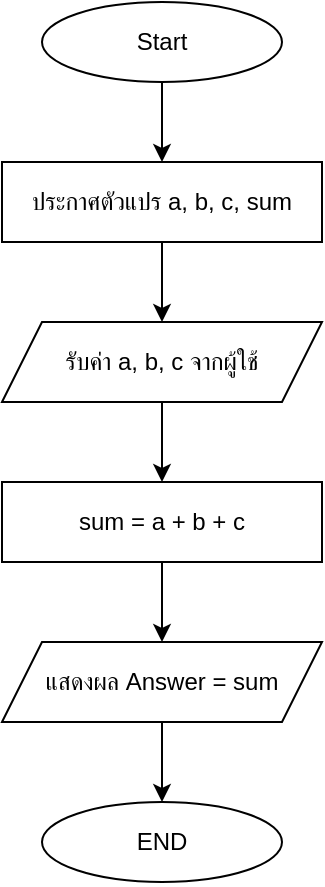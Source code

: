 <mxfile version="28.2.5">
  <diagram name="หน้า-1" id="an59GFTp2hDEw4d2CD_F">
    <mxGraphModel grid="1" page="1" gridSize="10" guides="1" tooltips="1" connect="1" arrows="1" fold="1" pageScale="1" pageWidth="827" pageHeight="1169" math="0" shadow="0">
      <root>
        <mxCell id="0" />
        <mxCell id="1" parent="0" />
        <mxCell id="Josu0yWeCMkbjR5raD8P-57" style="edgeStyle=orthogonalEdgeStyle;rounded=0;orthogonalLoop=1;jettySize=auto;html=1;" edge="1" parent="1" source="2" target="3">
          <mxGeometry relative="1" as="geometry" />
        </mxCell>
        <mxCell id="2" value="Start" style="ellipse;whiteSpace=wrap;html=1;" vertex="1" parent="1">
          <mxGeometry x="340" width="120" height="40" as="geometry" />
        </mxCell>
        <mxCell id="Josu0yWeCMkbjR5raD8P-58" style="edgeStyle=orthogonalEdgeStyle;rounded=0;orthogonalLoop=1;jettySize=auto;html=1;entryX=0.5;entryY=0;entryDx=0;entryDy=0;" edge="1" parent="1" source="3" target="Josu0yWeCMkbjR5raD8P-56">
          <mxGeometry relative="1" as="geometry" />
        </mxCell>
        <mxCell id="3" value="ประกาศตัวแปร a, b, c, sum" style="rectangle;whiteSpace=wrap;html=1;" vertex="1" parent="1">
          <mxGeometry x="320" y="80" width="160" height="40" as="geometry" />
        </mxCell>
        <mxCell id="Josu0yWeCMkbjR5raD8P-61" style="edgeStyle=orthogonalEdgeStyle;rounded=0;orthogonalLoop=1;jettySize=auto;html=1;entryX=0.5;entryY=0;entryDx=0;entryDy=0;" edge="1" parent="1" source="5" target="Josu0yWeCMkbjR5raD8P-60">
          <mxGeometry relative="1" as="geometry" />
        </mxCell>
        <mxCell id="5" value="sum = a + b + c" style="rectangle;whiteSpace=wrap;html=1;" vertex="1" parent="1">
          <mxGeometry x="320" y="240" width="160" height="40" as="geometry" />
        </mxCell>
        <mxCell id="8" style="ellipse;whiteSpace=wrap;html=1;" edge="1" parent="1" source="2" target="3">
          <mxGeometry relative="1" as="geometry" />
        </mxCell>
        <mxCell id="9" style="shape=parallelogram;perimeter=parallelogramPerimeter;whiteSpace=wrap;html=1;fixedSize=1;" edge="1" parent="1" source="3">
          <mxGeometry relative="1" as="geometry">
            <mxPoint x="400" y="240" as="targetPoint" />
          </mxGeometry>
        </mxCell>
        <mxCell id="11" style="rhombus;whiteSpace=wrap;html=1;" edge="1" parent="1" source="7">
          <mxGeometry relative="1" as="geometry">
            <mxPoint x="400" y="440" as="targetPoint" />
          </mxGeometry>
        </mxCell>
        <mxCell id="Josu0yWeCMkbjR5raD8P-59" style="edgeStyle=orthogonalEdgeStyle;rounded=0;orthogonalLoop=1;jettySize=auto;html=1;entryX=0.5;entryY=0;entryDx=0;entryDy=0;" edge="1" parent="1" source="Josu0yWeCMkbjR5raD8P-56" target="5">
          <mxGeometry relative="1" as="geometry" />
        </mxCell>
        <mxCell id="Josu0yWeCMkbjR5raD8P-56" value="รับค่า a, b, c จากผู้ใช้" style="shape=parallelogram;perimeter=parallelogramPerimeter;whiteSpace=wrap;html=1;fixedSize=1;" vertex="1" parent="1">
          <mxGeometry x="320" y="160" width="160" height="40" as="geometry" />
        </mxCell>
        <mxCell id="Josu0yWeCMkbjR5raD8P-63" style="edgeStyle=orthogonalEdgeStyle;rounded=0;orthogonalLoop=1;jettySize=auto;html=1;entryX=0.5;entryY=0;entryDx=0;entryDy=0;" edge="1" parent="1" source="Josu0yWeCMkbjR5raD8P-60" target="7">
          <mxGeometry relative="1" as="geometry" />
        </mxCell>
        <mxCell id="Josu0yWeCMkbjR5raD8P-60" value="แสดงผล Answer = sum" style="shape=parallelogram;perimeter=parallelogramPerimeter;whiteSpace=wrap;html=1;fixedSize=1;" vertex="1" parent="1">
          <mxGeometry x="320" y="320" width="160" height="40" as="geometry" />
        </mxCell>
        <mxCell id="Josu0yWeCMkbjR5raD8P-62" value="" style="rhombus;whiteSpace=wrap;html=1;" edge="1" parent="1" source="5" target="7">
          <mxGeometry relative="1" as="geometry">
            <mxPoint x="400" y="280" as="sourcePoint" />
            <mxPoint x="400" y="440" as="targetPoint" />
          </mxGeometry>
        </mxCell>
        <mxCell id="7" value="END" style="ellipse;whiteSpace=wrap;html=1;" vertex="1" parent="1">
          <mxGeometry x="340" y="400" width="120" height="40" as="geometry" />
        </mxCell>
      </root>
    </mxGraphModel>
  </diagram>
</mxfile>
